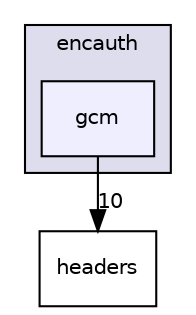 digraph "M:/Office/!Doutorado/0. RepositorioSVN/HAMSTER_Prototype/branches/JINT2018/include/libtomcrypt-develop/src/encauth/gcm" {
  compound=true
  node [ fontsize="10", fontname="Helvetica"];
  edge [ labelfontsize="10", labelfontname="Helvetica"];
  subgraph clusterdir_92a932311463fd998893ac079b2ce026 {
    graph [ bgcolor="#ddddee", pencolor="black", label="encauth" fontname="Helvetica", fontsize="10", URL="dir_92a932311463fd998893ac079b2ce026.html"]
  dir_481e65e854158d6d4a540e482f4a065c [shape=box, label="gcm", style="filled", fillcolor="#eeeeff", pencolor="black", URL="dir_481e65e854158d6d4a540e482f4a065c.html"];
  }
  dir_a0acb8384b4122a9c7afcf2489cf4036 [shape=box label="headers" URL="dir_a0acb8384b4122a9c7afcf2489cf4036.html"];
  dir_481e65e854158d6d4a540e482f4a065c->dir_a0acb8384b4122a9c7afcf2489cf4036 [headlabel="10", labeldistance=1.5 headhref="dir_000018_000026.html"];
}
